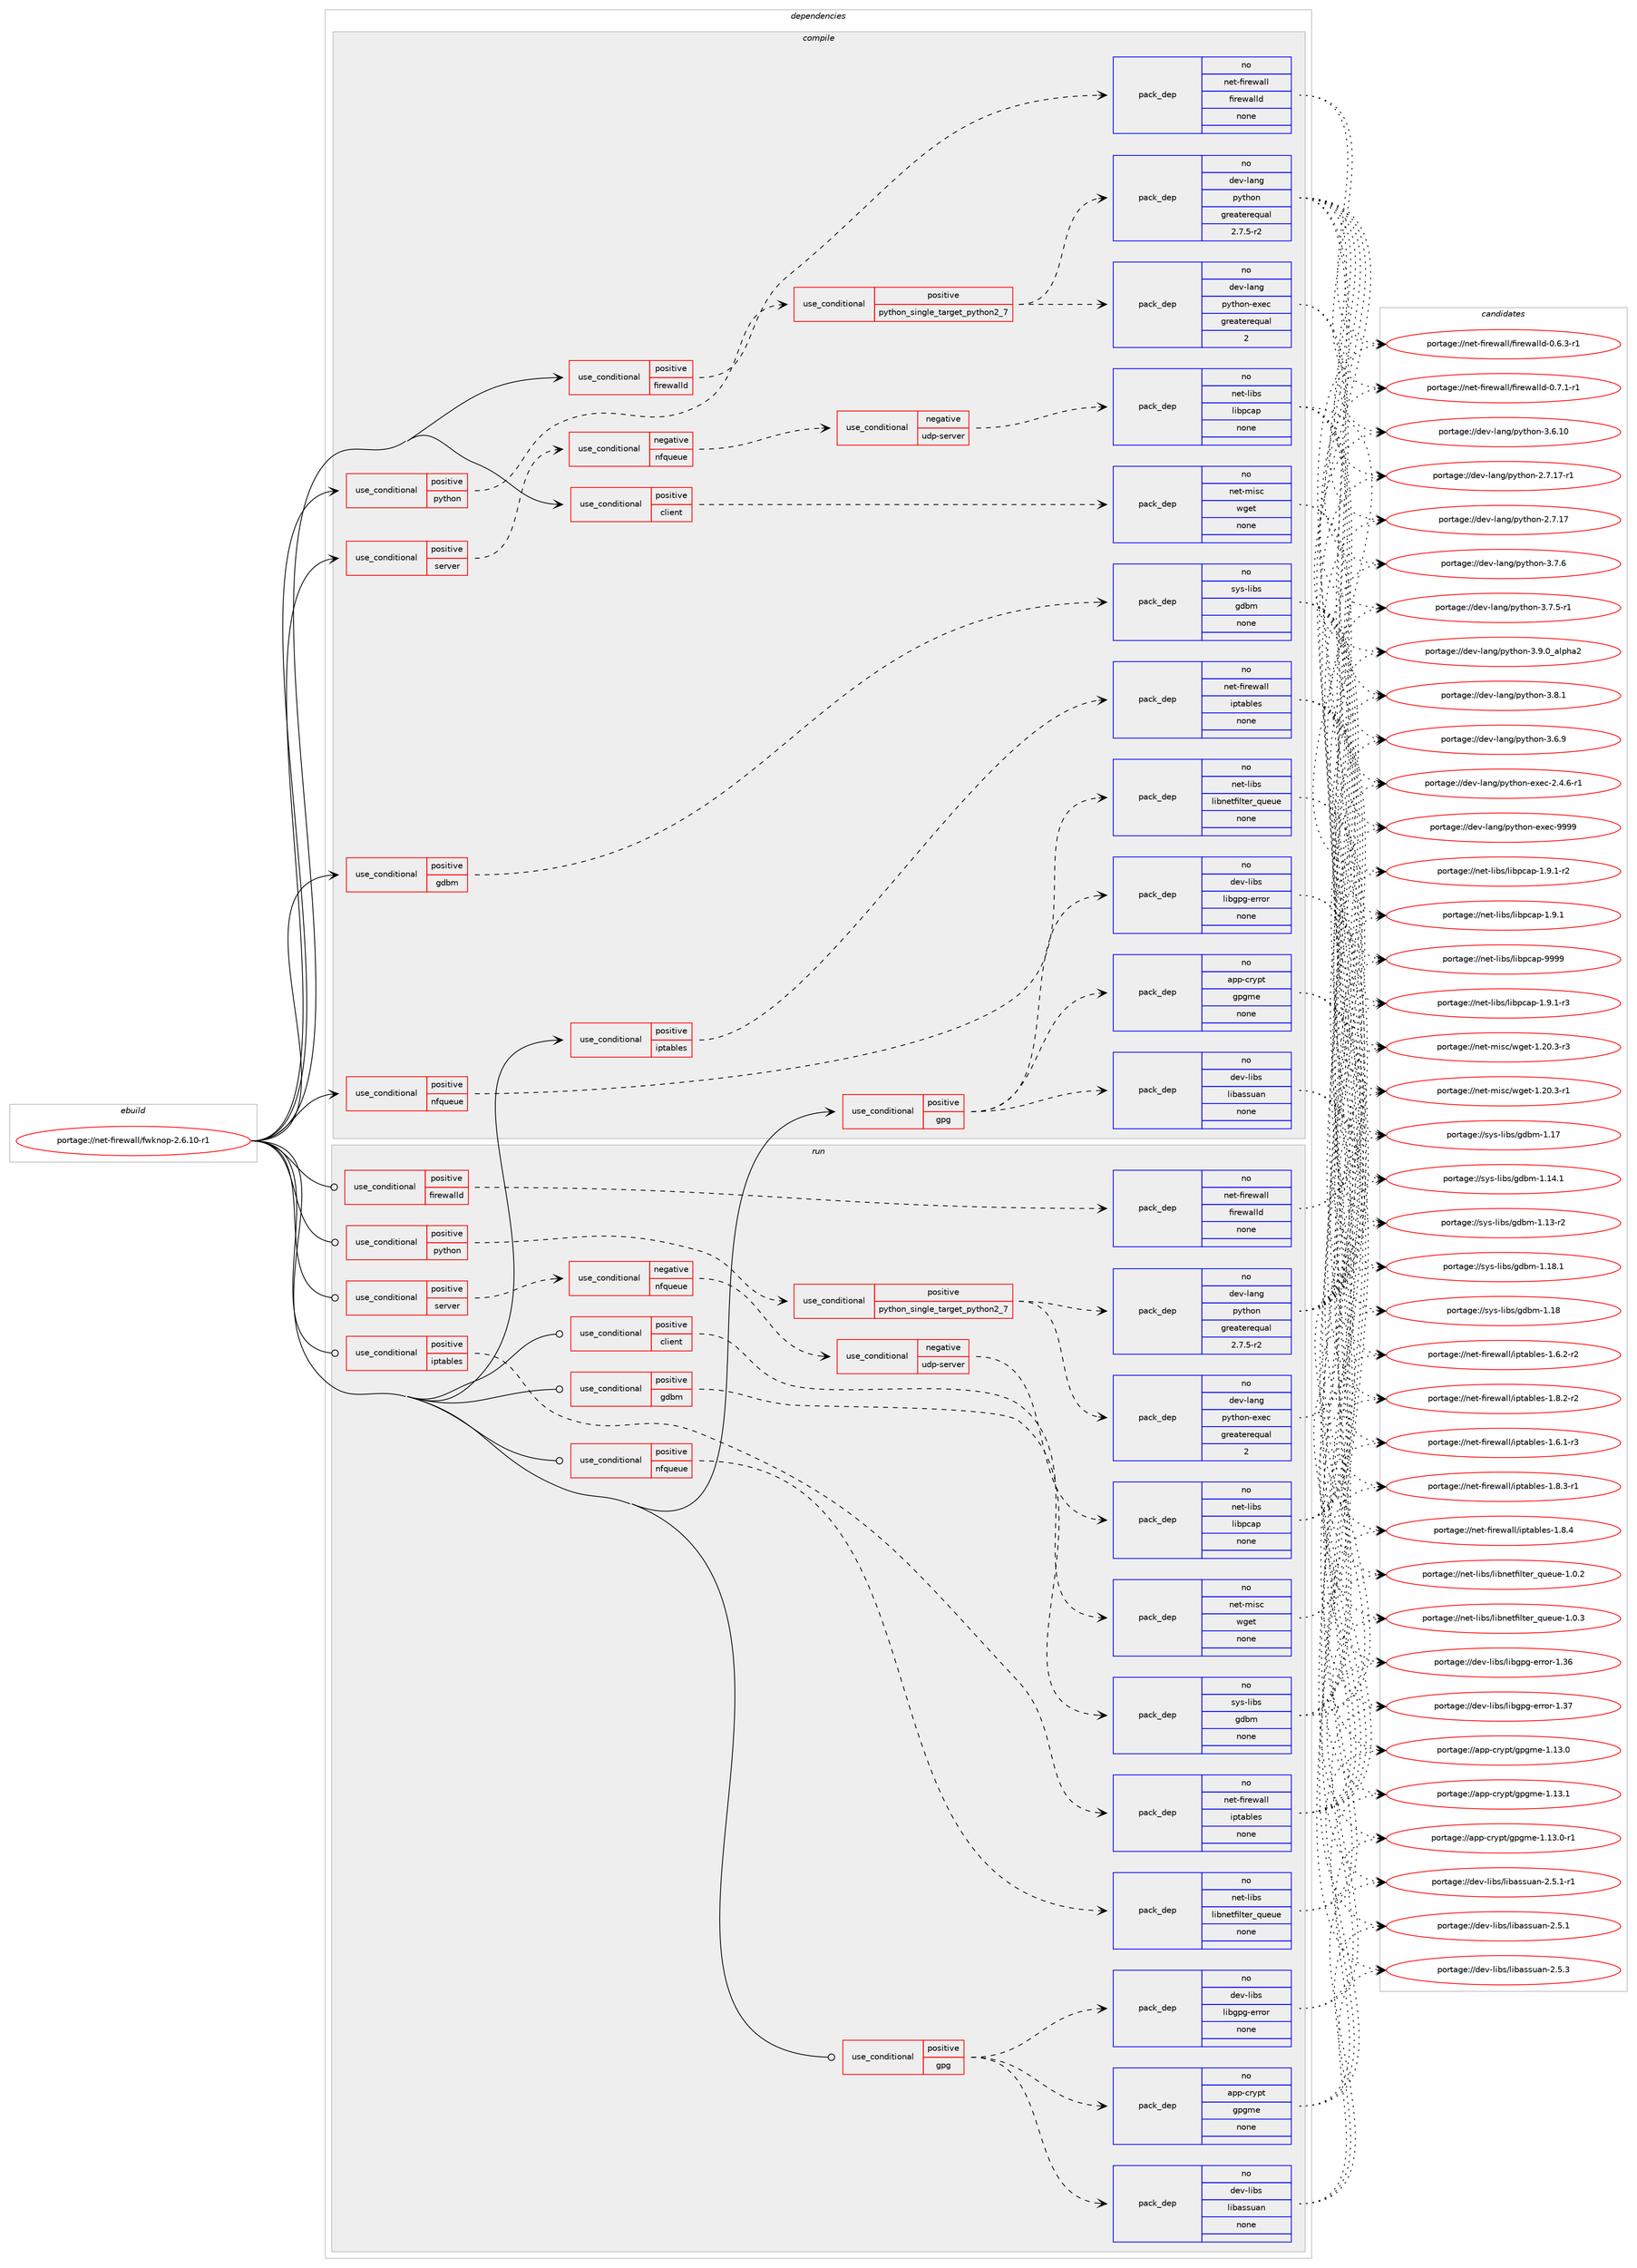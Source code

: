 digraph prolog {

# *************
# Graph options
# *************

newrank=true;
concentrate=true;
compound=true;
graph [rankdir=LR,fontname=Helvetica,fontsize=10,ranksep=1.5];#, ranksep=2.5, nodesep=0.2];
edge  [arrowhead=vee];
node  [fontname=Helvetica,fontsize=10];

# **********
# The ebuild
# **********

subgraph cluster_leftcol {
color=gray;
rank=same;
label=<<i>ebuild</i>>;
id [label="portage://net-firewall/fwknop-2.6.10-r1", color=red, width=4, href="../net-firewall/fwknop-2.6.10-r1.svg"];
}

# ****************
# The dependencies
# ****************

subgraph cluster_midcol {
color=gray;
label=<<i>dependencies</i>>;
subgraph cluster_compile {
fillcolor="#eeeeee";
style=filled;
label=<<i>compile</i>>;
subgraph cond32124 {
dependency146310 [label=<<TABLE BORDER="0" CELLBORDER="1" CELLSPACING="0" CELLPADDING="4"><TR><TD ROWSPAN="3" CELLPADDING="10">use_conditional</TD></TR><TR><TD>positive</TD></TR><TR><TD>client</TD></TR></TABLE>>, shape=none, color=red];
subgraph pack111767 {
dependency146311 [label=<<TABLE BORDER="0" CELLBORDER="1" CELLSPACING="0" CELLPADDING="4" WIDTH="220"><TR><TD ROWSPAN="6" CELLPADDING="30">pack_dep</TD></TR><TR><TD WIDTH="110">no</TD></TR><TR><TD>net-misc</TD></TR><TR><TD>wget</TD></TR><TR><TD>none</TD></TR><TR><TD></TD></TR></TABLE>>, shape=none, color=blue];
}
dependency146310:e -> dependency146311:w [weight=20,style="dashed",arrowhead="vee"];
}
id:e -> dependency146310:w [weight=20,style="solid",arrowhead="vee"];
subgraph cond32125 {
dependency146312 [label=<<TABLE BORDER="0" CELLBORDER="1" CELLSPACING="0" CELLPADDING="4"><TR><TD ROWSPAN="3" CELLPADDING="10">use_conditional</TD></TR><TR><TD>positive</TD></TR><TR><TD>firewalld</TD></TR></TABLE>>, shape=none, color=red];
subgraph pack111768 {
dependency146313 [label=<<TABLE BORDER="0" CELLBORDER="1" CELLSPACING="0" CELLPADDING="4" WIDTH="220"><TR><TD ROWSPAN="6" CELLPADDING="30">pack_dep</TD></TR><TR><TD WIDTH="110">no</TD></TR><TR><TD>net-firewall</TD></TR><TR><TD>firewalld</TD></TR><TR><TD>none</TD></TR><TR><TD></TD></TR></TABLE>>, shape=none, color=blue];
}
dependency146312:e -> dependency146313:w [weight=20,style="dashed",arrowhead="vee"];
}
id:e -> dependency146312:w [weight=20,style="solid",arrowhead="vee"];
subgraph cond32126 {
dependency146314 [label=<<TABLE BORDER="0" CELLBORDER="1" CELLSPACING="0" CELLPADDING="4"><TR><TD ROWSPAN="3" CELLPADDING="10">use_conditional</TD></TR><TR><TD>positive</TD></TR><TR><TD>gdbm</TD></TR></TABLE>>, shape=none, color=red];
subgraph pack111769 {
dependency146315 [label=<<TABLE BORDER="0" CELLBORDER="1" CELLSPACING="0" CELLPADDING="4" WIDTH="220"><TR><TD ROWSPAN="6" CELLPADDING="30">pack_dep</TD></TR><TR><TD WIDTH="110">no</TD></TR><TR><TD>sys-libs</TD></TR><TR><TD>gdbm</TD></TR><TR><TD>none</TD></TR><TR><TD></TD></TR></TABLE>>, shape=none, color=blue];
}
dependency146314:e -> dependency146315:w [weight=20,style="dashed",arrowhead="vee"];
}
id:e -> dependency146314:w [weight=20,style="solid",arrowhead="vee"];
subgraph cond32127 {
dependency146316 [label=<<TABLE BORDER="0" CELLBORDER="1" CELLSPACING="0" CELLPADDING="4"><TR><TD ROWSPAN="3" CELLPADDING="10">use_conditional</TD></TR><TR><TD>positive</TD></TR><TR><TD>gpg</TD></TR></TABLE>>, shape=none, color=red];
subgraph pack111770 {
dependency146317 [label=<<TABLE BORDER="0" CELLBORDER="1" CELLSPACING="0" CELLPADDING="4" WIDTH="220"><TR><TD ROWSPAN="6" CELLPADDING="30">pack_dep</TD></TR><TR><TD WIDTH="110">no</TD></TR><TR><TD>app-crypt</TD></TR><TR><TD>gpgme</TD></TR><TR><TD>none</TD></TR><TR><TD></TD></TR></TABLE>>, shape=none, color=blue];
}
dependency146316:e -> dependency146317:w [weight=20,style="dashed",arrowhead="vee"];
subgraph pack111771 {
dependency146318 [label=<<TABLE BORDER="0" CELLBORDER="1" CELLSPACING="0" CELLPADDING="4" WIDTH="220"><TR><TD ROWSPAN="6" CELLPADDING="30">pack_dep</TD></TR><TR><TD WIDTH="110">no</TD></TR><TR><TD>dev-libs</TD></TR><TR><TD>libassuan</TD></TR><TR><TD>none</TD></TR><TR><TD></TD></TR></TABLE>>, shape=none, color=blue];
}
dependency146316:e -> dependency146318:w [weight=20,style="dashed",arrowhead="vee"];
subgraph pack111772 {
dependency146319 [label=<<TABLE BORDER="0" CELLBORDER="1" CELLSPACING="0" CELLPADDING="4" WIDTH="220"><TR><TD ROWSPAN="6" CELLPADDING="30">pack_dep</TD></TR><TR><TD WIDTH="110">no</TD></TR><TR><TD>dev-libs</TD></TR><TR><TD>libgpg-error</TD></TR><TR><TD>none</TD></TR><TR><TD></TD></TR></TABLE>>, shape=none, color=blue];
}
dependency146316:e -> dependency146319:w [weight=20,style="dashed",arrowhead="vee"];
}
id:e -> dependency146316:w [weight=20,style="solid",arrowhead="vee"];
subgraph cond32128 {
dependency146320 [label=<<TABLE BORDER="0" CELLBORDER="1" CELLSPACING="0" CELLPADDING="4"><TR><TD ROWSPAN="3" CELLPADDING="10">use_conditional</TD></TR><TR><TD>positive</TD></TR><TR><TD>iptables</TD></TR></TABLE>>, shape=none, color=red];
subgraph pack111773 {
dependency146321 [label=<<TABLE BORDER="0" CELLBORDER="1" CELLSPACING="0" CELLPADDING="4" WIDTH="220"><TR><TD ROWSPAN="6" CELLPADDING="30">pack_dep</TD></TR><TR><TD WIDTH="110">no</TD></TR><TR><TD>net-firewall</TD></TR><TR><TD>iptables</TD></TR><TR><TD>none</TD></TR><TR><TD></TD></TR></TABLE>>, shape=none, color=blue];
}
dependency146320:e -> dependency146321:w [weight=20,style="dashed",arrowhead="vee"];
}
id:e -> dependency146320:w [weight=20,style="solid",arrowhead="vee"];
subgraph cond32129 {
dependency146322 [label=<<TABLE BORDER="0" CELLBORDER="1" CELLSPACING="0" CELLPADDING="4"><TR><TD ROWSPAN="3" CELLPADDING="10">use_conditional</TD></TR><TR><TD>positive</TD></TR><TR><TD>nfqueue</TD></TR></TABLE>>, shape=none, color=red];
subgraph pack111774 {
dependency146323 [label=<<TABLE BORDER="0" CELLBORDER="1" CELLSPACING="0" CELLPADDING="4" WIDTH="220"><TR><TD ROWSPAN="6" CELLPADDING="30">pack_dep</TD></TR><TR><TD WIDTH="110">no</TD></TR><TR><TD>net-libs</TD></TR><TR><TD>libnetfilter_queue</TD></TR><TR><TD>none</TD></TR><TR><TD></TD></TR></TABLE>>, shape=none, color=blue];
}
dependency146322:e -> dependency146323:w [weight=20,style="dashed",arrowhead="vee"];
}
id:e -> dependency146322:w [weight=20,style="solid",arrowhead="vee"];
subgraph cond32130 {
dependency146324 [label=<<TABLE BORDER="0" CELLBORDER="1" CELLSPACING="0" CELLPADDING="4"><TR><TD ROWSPAN="3" CELLPADDING="10">use_conditional</TD></TR><TR><TD>positive</TD></TR><TR><TD>python</TD></TR></TABLE>>, shape=none, color=red];
subgraph cond32131 {
dependency146325 [label=<<TABLE BORDER="0" CELLBORDER="1" CELLSPACING="0" CELLPADDING="4"><TR><TD ROWSPAN="3" CELLPADDING="10">use_conditional</TD></TR><TR><TD>positive</TD></TR><TR><TD>python_single_target_python2_7</TD></TR></TABLE>>, shape=none, color=red];
subgraph pack111775 {
dependency146326 [label=<<TABLE BORDER="0" CELLBORDER="1" CELLSPACING="0" CELLPADDING="4" WIDTH="220"><TR><TD ROWSPAN="6" CELLPADDING="30">pack_dep</TD></TR><TR><TD WIDTH="110">no</TD></TR><TR><TD>dev-lang</TD></TR><TR><TD>python</TD></TR><TR><TD>greaterequal</TD></TR><TR><TD>2.7.5-r2</TD></TR></TABLE>>, shape=none, color=blue];
}
dependency146325:e -> dependency146326:w [weight=20,style="dashed",arrowhead="vee"];
subgraph pack111776 {
dependency146327 [label=<<TABLE BORDER="0" CELLBORDER="1" CELLSPACING="0" CELLPADDING="4" WIDTH="220"><TR><TD ROWSPAN="6" CELLPADDING="30">pack_dep</TD></TR><TR><TD WIDTH="110">no</TD></TR><TR><TD>dev-lang</TD></TR><TR><TD>python-exec</TD></TR><TR><TD>greaterequal</TD></TR><TR><TD>2</TD></TR></TABLE>>, shape=none, color=blue];
}
dependency146325:e -> dependency146327:w [weight=20,style="dashed",arrowhead="vee"];
}
dependency146324:e -> dependency146325:w [weight=20,style="dashed",arrowhead="vee"];
}
id:e -> dependency146324:w [weight=20,style="solid",arrowhead="vee"];
subgraph cond32132 {
dependency146328 [label=<<TABLE BORDER="0" CELLBORDER="1" CELLSPACING="0" CELLPADDING="4"><TR><TD ROWSPAN="3" CELLPADDING="10">use_conditional</TD></TR><TR><TD>positive</TD></TR><TR><TD>server</TD></TR></TABLE>>, shape=none, color=red];
subgraph cond32133 {
dependency146329 [label=<<TABLE BORDER="0" CELLBORDER="1" CELLSPACING="0" CELLPADDING="4"><TR><TD ROWSPAN="3" CELLPADDING="10">use_conditional</TD></TR><TR><TD>negative</TD></TR><TR><TD>nfqueue</TD></TR></TABLE>>, shape=none, color=red];
subgraph cond32134 {
dependency146330 [label=<<TABLE BORDER="0" CELLBORDER="1" CELLSPACING="0" CELLPADDING="4"><TR><TD ROWSPAN="3" CELLPADDING="10">use_conditional</TD></TR><TR><TD>negative</TD></TR><TR><TD>udp-server</TD></TR></TABLE>>, shape=none, color=red];
subgraph pack111777 {
dependency146331 [label=<<TABLE BORDER="0" CELLBORDER="1" CELLSPACING="0" CELLPADDING="4" WIDTH="220"><TR><TD ROWSPAN="6" CELLPADDING="30">pack_dep</TD></TR><TR><TD WIDTH="110">no</TD></TR><TR><TD>net-libs</TD></TR><TR><TD>libpcap</TD></TR><TR><TD>none</TD></TR><TR><TD></TD></TR></TABLE>>, shape=none, color=blue];
}
dependency146330:e -> dependency146331:w [weight=20,style="dashed",arrowhead="vee"];
}
dependency146329:e -> dependency146330:w [weight=20,style="dashed",arrowhead="vee"];
}
dependency146328:e -> dependency146329:w [weight=20,style="dashed",arrowhead="vee"];
}
id:e -> dependency146328:w [weight=20,style="solid",arrowhead="vee"];
}
subgraph cluster_compileandrun {
fillcolor="#eeeeee";
style=filled;
label=<<i>compile and run</i>>;
}
subgraph cluster_run {
fillcolor="#eeeeee";
style=filled;
label=<<i>run</i>>;
subgraph cond32135 {
dependency146332 [label=<<TABLE BORDER="0" CELLBORDER="1" CELLSPACING="0" CELLPADDING="4"><TR><TD ROWSPAN="3" CELLPADDING="10">use_conditional</TD></TR><TR><TD>positive</TD></TR><TR><TD>client</TD></TR></TABLE>>, shape=none, color=red];
subgraph pack111778 {
dependency146333 [label=<<TABLE BORDER="0" CELLBORDER="1" CELLSPACING="0" CELLPADDING="4" WIDTH="220"><TR><TD ROWSPAN="6" CELLPADDING="30">pack_dep</TD></TR><TR><TD WIDTH="110">no</TD></TR><TR><TD>net-misc</TD></TR><TR><TD>wget</TD></TR><TR><TD>none</TD></TR><TR><TD></TD></TR></TABLE>>, shape=none, color=blue];
}
dependency146332:e -> dependency146333:w [weight=20,style="dashed",arrowhead="vee"];
}
id:e -> dependency146332:w [weight=20,style="solid",arrowhead="odot"];
subgraph cond32136 {
dependency146334 [label=<<TABLE BORDER="0" CELLBORDER="1" CELLSPACING="0" CELLPADDING="4"><TR><TD ROWSPAN="3" CELLPADDING="10">use_conditional</TD></TR><TR><TD>positive</TD></TR><TR><TD>firewalld</TD></TR></TABLE>>, shape=none, color=red];
subgraph pack111779 {
dependency146335 [label=<<TABLE BORDER="0" CELLBORDER="1" CELLSPACING="0" CELLPADDING="4" WIDTH="220"><TR><TD ROWSPAN="6" CELLPADDING="30">pack_dep</TD></TR><TR><TD WIDTH="110">no</TD></TR><TR><TD>net-firewall</TD></TR><TR><TD>firewalld</TD></TR><TR><TD>none</TD></TR><TR><TD></TD></TR></TABLE>>, shape=none, color=blue];
}
dependency146334:e -> dependency146335:w [weight=20,style="dashed",arrowhead="vee"];
}
id:e -> dependency146334:w [weight=20,style="solid",arrowhead="odot"];
subgraph cond32137 {
dependency146336 [label=<<TABLE BORDER="0" CELLBORDER="1" CELLSPACING="0" CELLPADDING="4"><TR><TD ROWSPAN="3" CELLPADDING="10">use_conditional</TD></TR><TR><TD>positive</TD></TR><TR><TD>gdbm</TD></TR></TABLE>>, shape=none, color=red];
subgraph pack111780 {
dependency146337 [label=<<TABLE BORDER="0" CELLBORDER="1" CELLSPACING="0" CELLPADDING="4" WIDTH="220"><TR><TD ROWSPAN="6" CELLPADDING="30">pack_dep</TD></TR><TR><TD WIDTH="110">no</TD></TR><TR><TD>sys-libs</TD></TR><TR><TD>gdbm</TD></TR><TR><TD>none</TD></TR><TR><TD></TD></TR></TABLE>>, shape=none, color=blue];
}
dependency146336:e -> dependency146337:w [weight=20,style="dashed",arrowhead="vee"];
}
id:e -> dependency146336:w [weight=20,style="solid",arrowhead="odot"];
subgraph cond32138 {
dependency146338 [label=<<TABLE BORDER="0" CELLBORDER="1" CELLSPACING="0" CELLPADDING="4"><TR><TD ROWSPAN="3" CELLPADDING="10">use_conditional</TD></TR><TR><TD>positive</TD></TR><TR><TD>gpg</TD></TR></TABLE>>, shape=none, color=red];
subgraph pack111781 {
dependency146339 [label=<<TABLE BORDER="0" CELLBORDER="1" CELLSPACING="0" CELLPADDING="4" WIDTH="220"><TR><TD ROWSPAN="6" CELLPADDING="30">pack_dep</TD></TR><TR><TD WIDTH="110">no</TD></TR><TR><TD>app-crypt</TD></TR><TR><TD>gpgme</TD></TR><TR><TD>none</TD></TR><TR><TD></TD></TR></TABLE>>, shape=none, color=blue];
}
dependency146338:e -> dependency146339:w [weight=20,style="dashed",arrowhead="vee"];
subgraph pack111782 {
dependency146340 [label=<<TABLE BORDER="0" CELLBORDER="1" CELLSPACING="0" CELLPADDING="4" WIDTH="220"><TR><TD ROWSPAN="6" CELLPADDING="30">pack_dep</TD></TR><TR><TD WIDTH="110">no</TD></TR><TR><TD>dev-libs</TD></TR><TR><TD>libassuan</TD></TR><TR><TD>none</TD></TR><TR><TD></TD></TR></TABLE>>, shape=none, color=blue];
}
dependency146338:e -> dependency146340:w [weight=20,style="dashed",arrowhead="vee"];
subgraph pack111783 {
dependency146341 [label=<<TABLE BORDER="0" CELLBORDER="1" CELLSPACING="0" CELLPADDING="4" WIDTH="220"><TR><TD ROWSPAN="6" CELLPADDING="30">pack_dep</TD></TR><TR><TD WIDTH="110">no</TD></TR><TR><TD>dev-libs</TD></TR><TR><TD>libgpg-error</TD></TR><TR><TD>none</TD></TR><TR><TD></TD></TR></TABLE>>, shape=none, color=blue];
}
dependency146338:e -> dependency146341:w [weight=20,style="dashed",arrowhead="vee"];
}
id:e -> dependency146338:w [weight=20,style="solid",arrowhead="odot"];
subgraph cond32139 {
dependency146342 [label=<<TABLE BORDER="0" CELLBORDER="1" CELLSPACING="0" CELLPADDING="4"><TR><TD ROWSPAN="3" CELLPADDING="10">use_conditional</TD></TR><TR><TD>positive</TD></TR><TR><TD>iptables</TD></TR></TABLE>>, shape=none, color=red];
subgraph pack111784 {
dependency146343 [label=<<TABLE BORDER="0" CELLBORDER="1" CELLSPACING="0" CELLPADDING="4" WIDTH="220"><TR><TD ROWSPAN="6" CELLPADDING="30">pack_dep</TD></TR><TR><TD WIDTH="110">no</TD></TR><TR><TD>net-firewall</TD></TR><TR><TD>iptables</TD></TR><TR><TD>none</TD></TR><TR><TD></TD></TR></TABLE>>, shape=none, color=blue];
}
dependency146342:e -> dependency146343:w [weight=20,style="dashed",arrowhead="vee"];
}
id:e -> dependency146342:w [weight=20,style="solid",arrowhead="odot"];
subgraph cond32140 {
dependency146344 [label=<<TABLE BORDER="0" CELLBORDER="1" CELLSPACING="0" CELLPADDING="4"><TR><TD ROWSPAN="3" CELLPADDING="10">use_conditional</TD></TR><TR><TD>positive</TD></TR><TR><TD>nfqueue</TD></TR></TABLE>>, shape=none, color=red];
subgraph pack111785 {
dependency146345 [label=<<TABLE BORDER="0" CELLBORDER="1" CELLSPACING="0" CELLPADDING="4" WIDTH="220"><TR><TD ROWSPAN="6" CELLPADDING="30">pack_dep</TD></TR><TR><TD WIDTH="110">no</TD></TR><TR><TD>net-libs</TD></TR><TR><TD>libnetfilter_queue</TD></TR><TR><TD>none</TD></TR><TR><TD></TD></TR></TABLE>>, shape=none, color=blue];
}
dependency146344:e -> dependency146345:w [weight=20,style="dashed",arrowhead="vee"];
}
id:e -> dependency146344:w [weight=20,style="solid",arrowhead="odot"];
subgraph cond32141 {
dependency146346 [label=<<TABLE BORDER="0" CELLBORDER="1" CELLSPACING="0" CELLPADDING="4"><TR><TD ROWSPAN="3" CELLPADDING="10">use_conditional</TD></TR><TR><TD>positive</TD></TR><TR><TD>python</TD></TR></TABLE>>, shape=none, color=red];
subgraph cond32142 {
dependency146347 [label=<<TABLE BORDER="0" CELLBORDER="1" CELLSPACING="0" CELLPADDING="4"><TR><TD ROWSPAN="3" CELLPADDING="10">use_conditional</TD></TR><TR><TD>positive</TD></TR><TR><TD>python_single_target_python2_7</TD></TR></TABLE>>, shape=none, color=red];
subgraph pack111786 {
dependency146348 [label=<<TABLE BORDER="0" CELLBORDER="1" CELLSPACING="0" CELLPADDING="4" WIDTH="220"><TR><TD ROWSPAN="6" CELLPADDING="30">pack_dep</TD></TR><TR><TD WIDTH="110">no</TD></TR><TR><TD>dev-lang</TD></TR><TR><TD>python</TD></TR><TR><TD>greaterequal</TD></TR><TR><TD>2.7.5-r2</TD></TR></TABLE>>, shape=none, color=blue];
}
dependency146347:e -> dependency146348:w [weight=20,style="dashed",arrowhead="vee"];
subgraph pack111787 {
dependency146349 [label=<<TABLE BORDER="0" CELLBORDER="1" CELLSPACING="0" CELLPADDING="4" WIDTH="220"><TR><TD ROWSPAN="6" CELLPADDING="30">pack_dep</TD></TR><TR><TD WIDTH="110">no</TD></TR><TR><TD>dev-lang</TD></TR><TR><TD>python-exec</TD></TR><TR><TD>greaterequal</TD></TR><TR><TD>2</TD></TR></TABLE>>, shape=none, color=blue];
}
dependency146347:e -> dependency146349:w [weight=20,style="dashed",arrowhead="vee"];
}
dependency146346:e -> dependency146347:w [weight=20,style="dashed",arrowhead="vee"];
}
id:e -> dependency146346:w [weight=20,style="solid",arrowhead="odot"];
subgraph cond32143 {
dependency146350 [label=<<TABLE BORDER="0" CELLBORDER="1" CELLSPACING="0" CELLPADDING="4"><TR><TD ROWSPAN="3" CELLPADDING="10">use_conditional</TD></TR><TR><TD>positive</TD></TR><TR><TD>server</TD></TR></TABLE>>, shape=none, color=red];
subgraph cond32144 {
dependency146351 [label=<<TABLE BORDER="0" CELLBORDER="1" CELLSPACING="0" CELLPADDING="4"><TR><TD ROWSPAN="3" CELLPADDING="10">use_conditional</TD></TR><TR><TD>negative</TD></TR><TR><TD>nfqueue</TD></TR></TABLE>>, shape=none, color=red];
subgraph cond32145 {
dependency146352 [label=<<TABLE BORDER="0" CELLBORDER="1" CELLSPACING="0" CELLPADDING="4"><TR><TD ROWSPAN="3" CELLPADDING="10">use_conditional</TD></TR><TR><TD>negative</TD></TR><TR><TD>udp-server</TD></TR></TABLE>>, shape=none, color=red];
subgraph pack111788 {
dependency146353 [label=<<TABLE BORDER="0" CELLBORDER="1" CELLSPACING="0" CELLPADDING="4" WIDTH="220"><TR><TD ROWSPAN="6" CELLPADDING="30">pack_dep</TD></TR><TR><TD WIDTH="110">no</TD></TR><TR><TD>net-libs</TD></TR><TR><TD>libpcap</TD></TR><TR><TD>none</TD></TR><TR><TD></TD></TR></TABLE>>, shape=none, color=blue];
}
dependency146352:e -> dependency146353:w [weight=20,style="dashed",arrowhead="vee"];
}
dependency146351:e -> dependency146352:w [weight=20,style="dashed",arrowhead="vee"];
}
dependency146350:e -> dependency146351:w [weight=20,style="dashed",arrowhead="vee"];
}
id:e -> dependency146350:w [weight=20,style="solid",arrowhead="odot"];
}
}

# **************
# The candidates
# **************

subgraph cluster_choices {
rank=same;
color=gray;
label=<<i>candidates</i>>;

subgraph choice111767 {
color=black;
nodesep=1;
choice110101116451091051159947119103101116454946504846514511451 [label="portage://net-misc/wget-1.20.3-r3", color=red, width=4,href="../net-misc/wget-1.20.3-r3.svg"];
choice110101116451091051159947119103101116454946504846514511449 [label="portage://net-misc/wget-1.20.3-r1", color=red, width=4,href="../net-misc/wget-1.20.3-r1.svg"];
dependency146311:e -> choice110101116451091051159947119103101116454946504846514511451:w [style=dotted,weight="100"];
dependency146311:e -> choice110101116451091051159947119103101116454946504846514511449:w [style=dotted,weight="100"];
}
subgraph choice111768 {
color=black;
nodesep=1;
choice110101116451021051141011199710810847102105114101119971081081004548465546494511449 [label="portage://net-firewall/firewalld-0.7.1-r1", color=red, width=4,href="../net-firewall/firewalld-0.7.1-r1.svg"];
choice110101116451021051141011199710810847102105114101119971081081004548465446514511449 [label="portage://net-firewall/firewalld-0.6.3-r1", color=red, width=4,href="../net-firewall/firewalld-0.6.3-r1.svg"];
dependency146313:e -> choice110101116451021051141011199710810847102105114101119971081081004548465546494511449:w [style=dotted,weight="100"];
dependency146313:e -> choice110101116451021051141011199710810847102105114101119971081081004548465446514511449:w [style=dotted,weight="100"];
}
subgraph choice111769 {
color=black;
nodesep=1;
choice1151211154510810598115471031009810945494649564649 [label="portage://sys-libs/gdbm-1.18.1", color=red, width=4,href="../sys-libs/gdbm-1.18.1.svg"];
choice115121115451081059811547103100981094549464956 [label="portage://sys-libs/gdbm-1.18", color=red, width=4,href="../sys-libs/gdbm-1.18.svg"];
choice115121115451081059811547103100981094549464955 [label="portage://sys-libs/gdbm-1.17", color=red, width=4,href="../sys-libs/gdbm-1.17.svg"];
choice1151211154510810598115471031009810945494649524649 [label="portage://sys-libs/gdbm-1.14.1", color=red, width=4,href="../sys-libs/gdbm-1.14.1.svg"];
choice1151211154510810598115471031009810945494649514511450 [label="portage://sys-libs/gdbm-1.13-r2", color=red, width=4,href="../sys-libs/gdbm-1.13-r2.svg"];
dependency146315:e -> choice1151211154510810598115471031009810945494649564649:w [style=dotted,weight="100"];
dependency146315:e -> choice115121115451081059811547103100981094549464956:w [style=dotted,weight="100"];
dependency146315:e -> choice115121115451081059811547103100981094549464955:w [style=dotted,weight="100"];
dependency146315:e -> choice1151211154510810598115471031009810945494649524649:w [style=dotted,weight="100"];
dependency146315:e -> choice1151211154510810598115471031009810945494649514511450:w [style=dotted,weight="100"];
}
subgraph choice111770 {
color=black;
nodesep=1;
choice9711211245991141211121164710311210310910145494649514649 [label="portage://app-crypt/gpgme-1.13.1", color=red, width=4,href="../app-crypt/gpgme-1.13.1.svg"];
choice97112112459911412111211647103112103109101454946495146484511449 [label="portage://app-crypt/gpgme-1.13.0-r1", color=red, width=4,href="../app-crypt/gpgme-1.13.0-r1.svg"];
choice9711211245991141211121164710311210310910145494649514648 [label="portage://app-crypt/gpgme-1.13.0", color=red, width=4,href="../app-crypt/gpgme-1.13.0.svg"];
dependency146317:e -> choice9711211245991141211121164710311210310910145494649514649:w [style=dotted,weight="100"];
dependency146317:e -> choice97112112459911412111211647103112103109101454946495146484511449:w [style=dotted,weight="100"];
dependency146317:e -> choice9711211245991141211121164710311210310910145494649514648:w [style=dotted,weight="100"];
}
subgraph choice111771 {
color=black;
nodesep=1;
choice100101118451081059811547108105989711511511797110455046534651 [label="portage://dev-libs/libassuan-2.5.3", color=red, width=4,href="../dev-libs/libassuan-2.5.3.svg"];
choice1001011184510810598115471081059897115115117971104550465346494511449 [label="portage://dev-libs/libassuan-2.5.1-r1", color=red, width=4,href="../dev-libs/libassuan-2.5.1-r1.svg"];
choice100101118451081059811547108105989711511511797110455046534649 [label="portage://dev-libs/libassuan-2.5.1", color=red, width=4,href="../dev-libs/libassuan-2.5.1.svg"];
dependency146318:e -> choice100101118451081059811547108105989711511511797110455046534651:w [style=dotted,weight="100"];
dependency146318:e -> choice1001011184510810598115471081059897115115117971104550465346494511449:w [style=dotted,weight="100"];
dependency146318:e -> choice100101118451081059811547108105989711511511797110455046534649:w [style=dotted,weight="100"];
}
subgraph choice111772 {
color=black;
nodesep=1;
choice10010111845108105981154710810598103112103451011141141111144549465155 [label="portage://dev-libs/libgpg-error-1.37", color=red, width=4,href="../dev-libs/libgpg-error-1.37.svg"];
choice10010111845108105981154710810598103112103451011141141111144549465154 [label="portage://dev-libs/libgpg-error-1.36", color=red, width=4,href="../dev-libs/libgpg-error-1.36.svg"];
dependency146319:e -> choice10010111845108105981154710810598103112103451011141141111144549465155:w [style=dotted,weight="100"];
dependency146319:e -> choice10010111845108105981154710810598103112103451011141141111144549465154:w [style=dotted,weight="100"];
}
subgraph choice111773 {
color=black;
nodesep=1;
choice1101011164510210511410111997108108471051121169798108101115454946564652 [label="portage://net-firewall/iptables-1.8.4", color=red, width=4,href="../net-firewall/iptables-1.8.4.svg"];
choice11010111645102105114101119971081084710511211697981081011154549465646514511449 [label="portage://net-firewall/iptables-1.8.3-r1", color=red, width=4,href="../net-firewall/iptables-1.8.3-r1.svg"];
choice11010111645102105114101119971081084710511211697981081011154549465646504511450 [label="portage://net-firewall/iptables-1.8.2-r2", color=red, width=4,href="../net-firewall/iptables-1.8.2-r2.svg"];
choice11010111645102105114101119971081084710511211697981081011154549465446504511450 [label="portage://net-firewall/iptables-1.6.2-r2", color=red, width=4,href="../net-firewall/iptables-1.6.2-r2.svg"];
choice11010111645102105114101119971081084710511211697981081011154549465446494511451 [label="portage://net-firewall/iptables-1.6.1-r3", color=red, width=4,href="../net-firewall/iptables-1.6.1-r3.svg"];
dependency146321:e -> choice1101011164510210511410111997108108471051121169798108101115454946564652:w [style=dotted,weight="100"];
dependency146321:e -> choice11010111645102105114101119971081084710511211697981081011154549465646514511449:w [style=dotted,weight="100"];
dependency146321:e -> choice11010111645102105114101119971081084710511211697981081011154549465646504511450:w [style=dotted,weight="100"];
dependency146321:e -> choice11010111645102105114101119971081084710511211697981081011154549465446504511450:w [style=dotted,weight="100"];
dependency146321:e -> choice11010111645102105114101119971081084710511211697981081011154549465446494511451:w [style=dotted,weight="100"];
}
subgraph choice111774 {
color=black;
nodesep=1;
choice1101011164510810598115471081059811010111610210510811610111495113117101117101454946484651 [label="portage://net-libs/libnetfilter_queue-1.0.3", color=red, width=4,href="../net-libs/libnetfilter_queue-1.0.3.svg"];
choice1101011164510810598115471081059811010111610210510811610111495113117101117101454946484650 [label="portage://net-libs/libnetfilter_queue-1.0.2", color=red, width=4,href="../net-libs/libnetfilter_queue-1.0.2.svg"];
dependency146323:e -> choice1101011164510810598115471081059811010111610210510811610111495113117101117101454946484651:w [style=dotted,weight="100"];
dependency146323:e -> choice1101011164510810598115471081059811010111610210510811610111495113117101117101454946484650:w [style=dotted,weight="100"];
}
subgraph choice111775 {
color=black;
nodesep=1;
choice10010111845108971101034711212111610411111045514657464895971081121049750 [label="portage://dev-lang/python-3.9.0_alpha2", color=red, width=4,href="../dev-lang/python-3.9.0_alpha2.svg"];
choice100101118451089711010347112121116104111110455146564649 [label="portage://dev-lang/python-3.8.1", color=red, width=4,href="../dev-lang/python-3.8.1.svg"];
choice100101118451089711010347112121116104111110455146554654 [label="portage://dev-lang/python-3.7.6", color=red, width=4,href="../dev-lang/python-3.7.6.svg"];
choice1001011184510897110103471121211161041111104551465546534511449 [label="portage://dev-lang/python-3.7.5-r1", color=red, width=4,href="../dev-lang/python-3.7.5-r1.svg"];
choice100101118451089711010347112121116104111110455146544657 [label="portage://dev-lang/python-3.6.9", color=red, width=4,href="../dev-lang/python-3.6.9.svg"];
choice10010111845108971101034711212111610411111045514654464948 [label="portage://dev-lang/python-3.6.10", color=red, width=4,href="../dev-lang/python-3.6.10.svg"];
choice100101118451089711010347112121116104111110455046554649554511449 [label="portage://dev-lang/python-2.7.17-r1", color=red, width=4,href="../dev-lang/python-2.7.17-r1.svg"];
choice10010111845108971101034711212111610411111045504655464955 [label="portage://dev-lang/python-2.7.17", color=red, width=4,href="../dev-lang/python-2.7.17.svg"];
dependency146326:e -> choice10010111845108971101034711212111610411111045514657464895971081121049750:w [style=dotted,weight="100"];
dependency146326:e -> choice100101118451089711010347112121116104111110455146564649:w [style=dotted,weight="100"];
dependency146326:e -> choice100101118451089711010347112121116104111110455146554654:w [style=dotted,weight="100"];
dependency146326:e -> choice1001011184510897110103471121211161041111104551465546534511449:w [style=dotted,weight="100"];
dependency146326:e -> choice100101118451089711010347112121116104111110455146544657:w [style=dotted,weight="100"];
dependency146326:e -> choice10010111845108971101034711212111610411111045514654464948:w [style=dotted,weight="100"];
dependency146326:e -> choice100101118451089711010347112121116104111110455046554649554511449:w [style=dotted,weight="100"];
dependency146326:e -> choice10010111845108971101034711212111610411111045504655464955:w [style=dotted,weight="100"];
}
subgraph choice111776 {
color=black;
nodesep=1;
choice10010111845108971101034711212111610411111045101120101994557575757 [label="portage://dev-lang/python-exec-9999", color=red, width=4,href="../dev-lang/python-exec-9999.svg"];
choice10010111845108971101034711212111610411111045101120101994550465246544511449 [label="portage://dev-lang/python-exec-2.4.6-r1", color=red, width=4,href="../dev-lang/python-exec-2.4.6-r1.svg"];
dependency146327:e -> choice10010111845108971101034711212111610411111045101120101994557575757:w [style=dotted,weight="100"];
dependency146327:e -> choice10010111845108971101034711212111610411111045101120101994550465246544511449:w [style=dotted,weight="100"];
}
subgraph choice111777 {
color=black;
nodesep=1;
choice1101011164510810598115471081059811299971124557575757 [label="portage://net-libs/libpcap-9999", color=red, width=4,href="../net-libs/libpcap-9999.svg"];
choice1101011164510810598115471081059811299971124549465746494511451 [label="portage://net-libs/libpcap-1.9.1-r3", color=red, width=4,href="../net-libs/libpcap-1.9.1-r3.svg"];
choice1101011164510810598115471081059811299971124549465746494511450 [label="portage://net-libs/libpcap-1.9.1-r2", color=red, width=4,href="../net-libs/libpcap-1.9.1-r2.svg"];
choice110101116451081059811547108105981129997112454946574649 [label="portage://net-libs/libpcap-1.9.1", color=red, width=4,href="../net-libs/libpcap-1.9.1.svg"];
dependency146331:e -> choice1101011164510810598115471081059811299971124557575757:w [style=dotted,weight="100"];
dependency146331:e -> choice1101011164510810598115471081059811299971124549465746494511451:w [style=dotted,weight="100"];
dependency146331:e -> choice1101011164510810598115471081059811299971124549465746494511450:w [style=dotted,weight="100"];
dependency146331:e -> choice110101116451081059811547108105981129997112454946574649:w [style=dotted,weight="100"];
}
subgraph choice111778 {
color=black;
nodesep=1;
choice110101116451091051159947119103101116454946504846514511451 [label="portage://net-misc/wget-1.20.3-r3", color=red, width=4,href="../net-misc/wget-1.20.3-r3.svg"];
choice110101116451091051159947119103101116454946504846514511449 [label="portage://net-misc/wget-1.20.3-r1", color=red, width=4,href="../net-misc/wget-1.20.3-r1.svg"];
dependency146333:e -> choice110101116451091051159947119103101116454946504846514511451:w [style=dotted,weight="100"];
dependency146333:e -> choice110101116451091051159947119103101116454946504846514511449:w [style=dotted,weight="100"];
}
subgraph choice111779 {
color=black;
nodesep=1;
choice110101116451021051141011199710810847102105114101119971081081004548465546494511449 [label="portage://net-firewall/firewalld-0.7.1-r1", color=red, width=4,href="../net-firewall/firewalld-0.7.1-r1.svg"];
choice110101116451021051141011199710810847102105114101119971081081004548465446514511449 [label="portage://net-firewall/firewalld-0.6.3-r1", color=red, width=4,href="../net-firewall/firewalld-0.6.3-r1.svg"];
dependency146335:e -> choice110101116451021051141011199710810847102105114101119971081081004548465546494511449:w [style=dotted,weight="100"];
dependency146335:e -> choice110101116451021051141011199710810847102105114101119971081081004548465446514511449:w [style=dotted,weight="100"];
}
subgraph choice111780 {
color=black;
nodesep=1;
choice1151211154510810598115471031009810945494649564649 [label="portage://sys-libs/gdbm-1.18.1", color=red, width=4,href="../sys-libs/gdbm-1.18.1.svg"];
choice115121115451081059811547103100981094549464956 [label="portage://sys-libs/gdbm-1.18", color=red, width=4,href="../sys-libs/gdbm-1.18.svg"];
choice115121115451081059811547103100981094549464955 [label="portage://sys-libs/gdbm-1.17", color=red, width=4,href="../sys-libs/gdbm-1.17.svg"];
choice1151211154510810598115471031009810945494649524649 [label="portage://sys-libs/gdbm-1.14.1", color=red, width=4,href="../sys-libs/gdbm-1.14.1.svg"];
choice1151211154510810598115471031009810945494649514511450 [label="portage://sys-libs/gdbm-1.13-r2", color=red, width=4,href="../sys-libs/gdbm-1.13-r2.svg"];
dependency146337:e -> choice1151211154510810598115471031009810945494649564649:w [style=dotted,weight="100"];
dependency146337:e -> choice115121115451081059811547103100981094549464956:w [style=dotted,weight="100"];
dependency146337:e -> choice115121115451081059811547103100981094549464955:w [style=dotted,weight="100"];
dependency146337:e -> choice1151211154510810598115471031009810945494649524649:w [style=dotted,weight="100"];
dependency146337:e -> choice1151211154510810598115471031009810945494649514511450:w [style=dotted,weight="100"];
}
subgraph choice111781 {
color=black;
nodesep=1;
choice9711211245991141211121164710311210310910145494649514649 [label="portage://app-crypt/gpgme-1.13.1", color=red, width=4,href="../app-crypt/gpgme-1.13.1.svg"];
choice97112112459911412111211647103112103109101454946495146484511449 [label="portage://app-crypt/gpgme-1.13.0-r1", color=red, width=4,href="../app-crypt/gpgme-1.13.0-r1.svg"];
choice9711211245991141211121164710311210310910145494649514648 [label="portage://app-crypt/gpgme-1.13.0", color=red, width=4,href="../app-crypt/gpgme-1.13.0.svg"];
dependency146339:e -> choice9711211245991141211121164710311210310910145494649514649:w [style=dotted,weight="100"];
dependency146339:e -> choice97112112459911412111211647103112103109101454946495146484511449:w [style=dotted,weight="100"];
dependency146339:e -> choice9711211245991141211121164710311210310910145494649514648:w [style=dotted,weight="100"];
}
subgraph choice111782 {
color=black;
nodesep=1;
choice100101118451081059811547108105989711511511797110455046534651 [label="portage://dev-libs/libassuan-2.5.3", color=red, width=4,href="../dev-libs/libassuan-2.5.3.svg"];
choice1001011184510810598115471081059897115115117971104550465346494511449 [label="portage://dev-libs/libassuan-2.5.1-r1", color=red, width=4,href="../dev-libs/libassuan-2.5.1-r1.svg"];
choice100101118451081059811547108105989711511511797110455046534649 [label="portage://dev-libs/libassuan-2.5.1", color=red, width=4,href="../dev-libs/libassuan-2.5.1.svg"];
dependency146340:e -> choice100101118451081059811547108105989711511511797110455046534651:w [style=dotted,weight="100"];
dependency146340:e -> choice1001011184510810598115471081059897115115117971104550465346494511449:w [style=dotted,weight="100"];
dependency146340:e -> choice100101118451081059811547108105989711511511797110455046534649:w [style=dotted,weight="100"];
}
subgraph choice111783 {
color=black;
nodesep=1;
choice10010111845108105981154710810598103112103451011141141111144549465155 [label="portage://dev-libs/libgpg-error-1.37", color=red, width=4,href="../dev-libs/libgpg-error-1.37.svg"];
choice10010111845108105981154710810598103112103451011141141111144549465154 [label="portage://dev-libs/libgpg-error-1.36", color=red, width=4,href="../dev-libs/libgpg-error-1.36.svg"];
dependency146341:e -> choice10010111845108105981154710810598103112103451011141141111144549465155:w [style=dotted,weight="100"];
dependency146341:e -> choice10010111845108105981154710810598103112103451011141141111144549465154:w [style=dotted,weight="100"];
}
subgraph choice111784 {
color=black;
nodesep=1;
choice1101011164510210511410111997108108471051121169798108101115454946564652 [label="portage://net-firewall/iptables-1.8.4", color=red, width=4,href="../net-firewall/iptables-1.8.4.svg"];
choice11010111645102105114101119971081084710511211697981081011154549465646514511449 [label="portage://net-firewall/iptables-1.8.3-r1", color=red, width=4,href="../net-firewall/iptables-1.8.3-r1.svg"];
choice11010111645102105114101119971081084710511211697981081011154549465646504511450 [label="portage://net-firewall/iptables-1.8.2-r2", color=red, width=4,href="../net-firewall/iptables-1.8.2-r2.svg"];
choice11010111645102105114101119971081084710511211697981081011154549465446504511450 [label="portage://net-firewall/iptables-1.6.2-r2", color=red, width=4,href="../net-firewall/iptables-1.6.2-r2.svg"];
choice11010111645102105114101119971081084710511211697981081011154549465446494511451 [label="portage://net-firewall/iptables-1.6.1-r3", color=red, width=4,href="../net-firewall/iptables-1.6.1-r3.svg"];
dependency146343:e -> choice1101011164510210511410111997108108471051121169798108101115454946564652:w [style=dotted,weight="100"];
dependency146343:e -> choice11010111645102105114101119971081084710511211697981081011154549465646514511449:w [style=dotted,weight="100"];
dependency146343:e -> choice11010111645102105114101119971081084710511211697981081011154549465646504511450:w [style=dotted,weight="100"];
dependency146343:e -> choice11010111645102105114101119971081084710511211697981081011154549465446504511450:w [style=dotted,weight="100"];
dependency146343:e -> choice11010111645102105114101119971081084710511211697981081011154549465446494511451:w [style=dotted,weight="100"];
}
subgraph choice111785 {
color=black;
nodesep=1;
choice1101011164510810598115471081059811010111610210510811610111495113117101117101454946484651 [label="portage://net-libs/libnetfilter_queue-1.0.3", color=red, width=4,href="../net-libs/libnetfilter_queue-1.0.3.svg"];
choice1101011164510810598115471081059811010111610210510811610111495113117101117101454946484650 [label="portage://net-libs/libnetfilter_queue-1.0.2", color=red, width=4,href="../net-libs/libnetfilter_queue-1.0.2.svg"];
dependency146345:e -> choice1101011164510810598115471081059811010111610210510811610111495113117101117101454946484651:w [style=dotted,weight="100"];
dependency146345:e -> choice1101011164510810598115471081059811010111610210510811610111495113117101117101454946484650:w [style=dotted,weight="100"];
}
subgraph choice111786 {
color=black;
nodesep=1;
choice10010111845108971101034711212111610411111045514657464895971081121049750 [label="portage://dev-lang/python-3.9.0_alpha2", color=red, width=4,href="../dev-lang/python-3.9.0_alpha2.svg"];
choice100101118451089711010347112121116104111110455146564649 [label="portage://dev-lang/python-3.8.1", color=red, width=4,href="../dev-lang/python-3.8.1.svg"];
choice100101118451089711010347112121116104111110455146554654 [label="portage://dev-lang/python-3.7.6", color=red, width=4,href="../dev-lang/python-3.7.6.svg"];
choice1001011184510897110103471121211161041111104551465546534511449 [label="portage://dev-lang/python-3.7.5-r1", color=red, width=4,href="../dev-lang/python-3.7.5-r1.svg"];
choice100101118451089711010347112121116104111110455146544657 [label="portage://dev-lang/python-3.6.9", color=red, width=4,href="../dev-lang/python-3.6.9.svg"];
choice10010111845108971101034711212111610411111045514654464948 [label="portage://dev-lang/python-3.6.10", color=red, width=4,href="../dev-lang/python-3.6.10.svg"];
choice100101118451089711010347112121116104111110455046554649554511449 [label="portage://dev-lang/python-2.7.17-r1", color=red, width=4,href="../dev-lang/python-2.7.17-r1.svg"];
choice10010111845108971101034711212111610411111045504655464955 [label="portage://dev-lang/python-2.7.17", color=red, width=4,href="../dev-lang/python-2.7.17.svg"];
dependency146348:e -> choice10010111845108971101034711212111610411111045514657464895971081121049750:w [style=dotted,weight="100"];
dependency146348:e -> choice100101118451089711010347112121116104111110455146564649:w [style=dotted,weight="100"];
dependency146348:e -> choice100101118451089711010347112121116104111110455146554654:w [style=dotted,weight="100"];
dependency146348:e -> choice1001011184510897110103471121211161041111104551465546534511449:w [style=dotted,weight="100"];
dependency146348:e -> choice100101118451089711010347112121116104111110455146544657:w [style=dotted,weight="100"];
dependency146348:e -> choice10010111845108971101034711212111610411111045514654464948:w [style=dotted,weight="100"];
dependency146348:e -> choice100101118451089711010347112121116104111110455046554649554511449:w [style=dotted,weight="100"];
dependency146348:e -> choice10010111845108971101034711212111610411111045504655464955:w [style=dotted,weight="100"];
}
subgraph choice111787 {
color=black;
nodesep=1;
choice10010111845108971101034711212111610411111045101120101994557575757 [label="portage://dev-lang/python-exec-9999", color=red, width=4,href="../dev-lang/python-exec-9999.svg"];
choice10010111845108971101034711212111610411111045101120101994550465246544511449 [label="portage://dev-lang/python-exec-2.4.6-r1", color=red, width=4,href="../dev-lang/python-exec-2.4.6-r1.svg"];
dependency146349:e -> choice10010111845108971101034711212111610411111045101120101994557575757:w [style=dotted,weight="100"];
dependency146349:e -> choice10010111845108971101034711212111610411111045101120101994550465246544511449:w [style=dotted,weight="100"];
}
subgraph choice111788 {
color=black;
nodesep=1;
choice1101011164510810598115471081059811299971124557575757 [label="portage://net-libs/libpcap-9999", color=red, width=4,href="../net-libs/libpcap-9999.svg"];
choice1101011164510810598115471081059811299971124549465746494511451 [label="portage://net-libs/libpcap-1.9.1-r3", color=red, width=4,href="../net-libs/libpcap-1.9.1-r3.svg"];
choice1101011164510810598115471081059811299971124549465746494511450 [label="portage://net-libs/libpcap-1.9.1-r2", color=red, width=4,href="../net-libs/libpcap-1.9.1-r2.svg"];
choice110101116451081059811547108105981129997112454946574649 [label="portage://net-libs/libpcap-1.9.1", color=red, width=4,href="../net-libs/libpcap-1.9.1.svg"];
dependency146353:e -> choice1101011164510810598115471081059811299971124557575757:w [style=dotted,weight="100"];
dependency146353:e -> choice1101011164510810598115471081059811299971124549465746494511451:w [style=dotted,weight="100"];
dependency146353:e -> choice1101011164510810598115471081059811299971124549465746494511450:w [style=dotted,weight="100"];
dependency146353:e -> choice110101116451081059811547108105981129997112454946574649:w [style=dotted,weight="100"];
}
}

}
